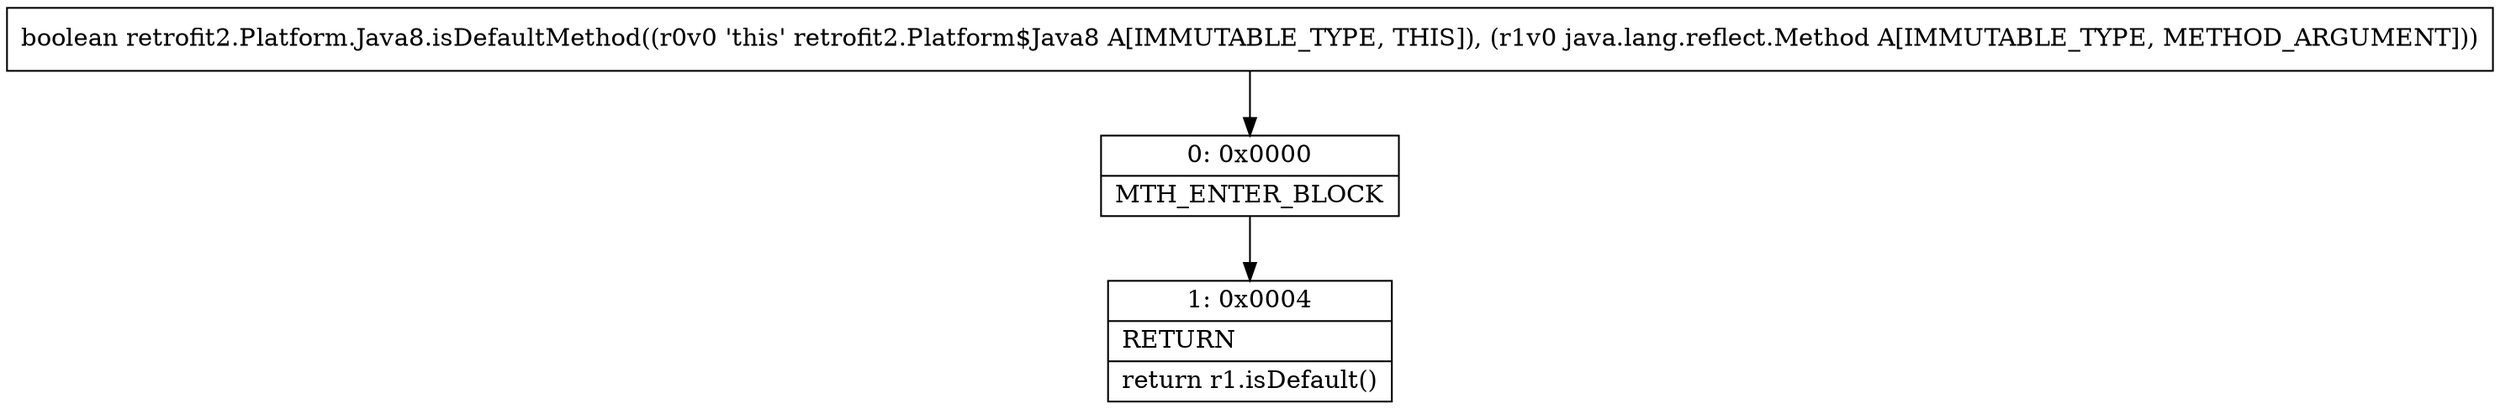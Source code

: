 digraph "CFG forretrofit2.Platform.Java8.isDefaultMethod(Ljava\/lang\/reflect\/Method;)Z" {
Node_0 [shape=record,label="{0\:\ 0x0000|MTH_ENTER_BLOCK\l}"];
Node_1 [shape=record,label="{1\:\ 0x0004|RETURN\l|return r1.isDefault()\l}"];
MethodNode[shape=record,label="{boolean retrofit2.Platform.Java8.isDefaultMethod((r0v0 'this' retrofit2.Platform$Java8 A[IMMUTABLE_TYPE, THIS]), (r1v0 java.lang.reflect.Method A[IMMUTABLE_TYPE, METHOD_ARGUMENT])) }"];
MethodNode -> Node_0;
Node_0 -> Node_1;
}

